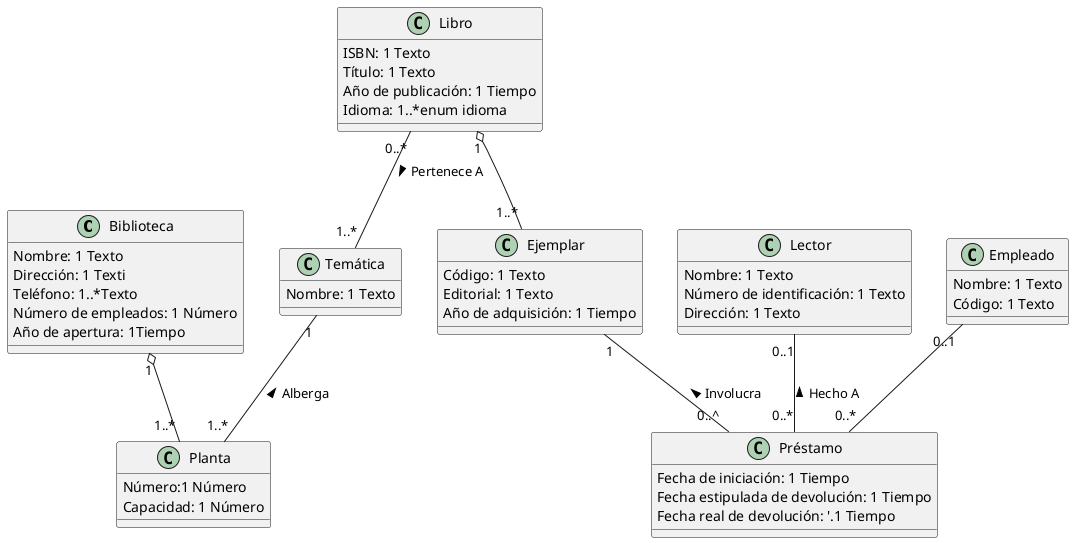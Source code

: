 @startuml
class Biblioteca{
Nombre: 1 Texto
Dirección: 1 Texti
Teléfono: 1..*Texto
Número de empleados: 1 Número
Año de apertura: 1Tiempo
}
class Planta{
Número:1 Número
Capacidad: 1 Número
}
Biblioteca "1" o-- "1..*" Planta

class Temática{
Nombre: 1 Texto
}

Temática "1"  -- "1..*" Planta :Alberga <

class Libro{
ISBN: 1 Texto
Título: 1 Texto
Año de publicación: 1 Tiempo
Idioma: 1..*enum idioma
}
Libro "0..*" --"1..*"Temática :Pertenece A >

class Ejemplar{
Código: 1 Texto
Editorial: 1 Texto
Año de adquisición: 1 Tiempo
}

Libro"1" o-- "1..*" Ejemplar

class Préstamo{
Fecha de iniciación: 1 Tiempo
Fecha estipulada de devolución: 1 Tiempo
Fecha real de devolución: '.1 Tiempo
}
Ejemplar "1"--"0..^" Préstamo : Involucra <

class Lector{
Nombre: 1 Texto
Número de identificación: 1 Texto
Dirección: 1 Texto

}

class Empleado{
Nombre: 1 Texto
Código: 1 Texto
}
Lector "0..1"--"0..*" Préstamo : Hecho A <
Empleado "0..1" -- "0..*" Préstamo
@enduml